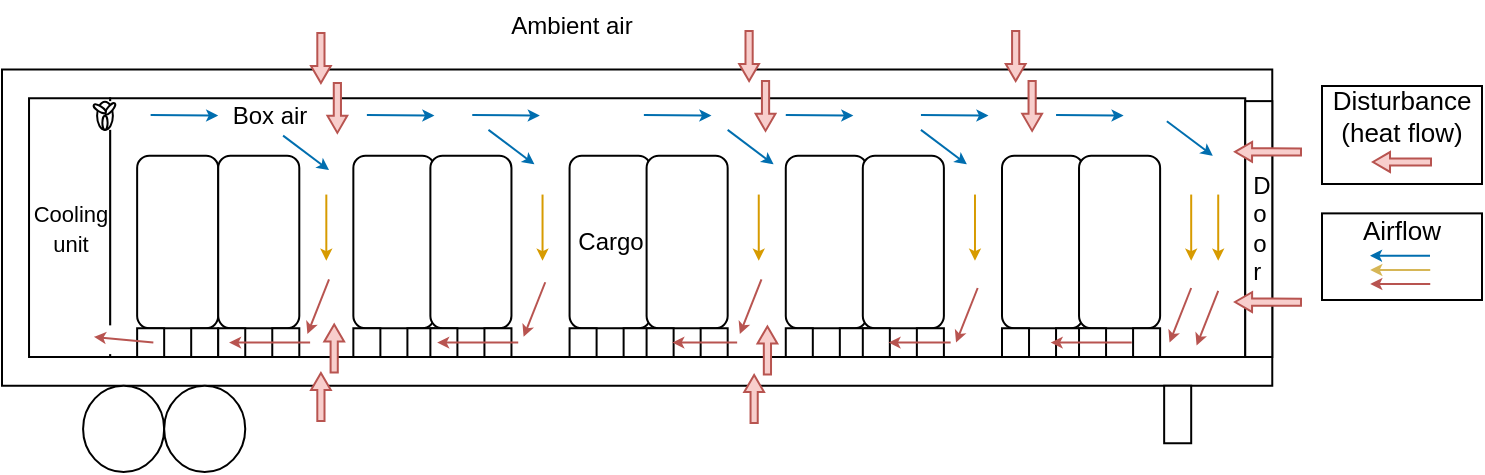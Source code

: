<mxfile version="17.4.0" type="github">
  <diagram id="Bs-IRYPDhbyPMLY3h52Y" name="Page-1">
    <mxGraphModel dx="898" dy="459" grid="1" gridSize="10" guides="1" tooltips="1" connect="1" arrows="1" fold="1" page="1" pageScale="1" pageWidth="827" pageHeight="1169" math="0" shadow="0">
      <root>
        <mxCell id="0" />
        <mxCell id="1" parent="0" />
        <mxCell id="JtWpHs-DaVjjZEOH7qaL-22" value="" style="rounded=0;whiteSpace=wrap;html=1;fontSize=13;" vertex="1" parent="1">
          <mxGeometry x="680" y="110.69" width="80" height="43.31" as="geometry" />
        </mxCell>
        <mxCell id="JtWpHs-DaVjjZEOH7qaL-21" value="" style="rounded=0;whiteSpace=wrap;html=1;fontSize=13;" vertex="1" parent="1">
          <mxGeometry x="680" y="47" width="80" height="49" as="geometry" />
        </mxCell>
        <mxCell id="JtWpHs-DaVjjZEOH7qaL-17" value="" style="endArrow=classic;html=1;rounded=0;fillColor=#f8cecc;strokeColor=#b85450;shape=flexArrow;width=3.6;endSize=2.503;endWidth=5.296;" edge="1" parent="1">
          <mxGeometry width="50" height="50" relative="1" as="geometry">
            <mxPoint x="735" y="85" as="sourcePoint" />
            <mxPoint x="705" y="85" as="targetPoint" />
          </mxGeometry>
        </mxCell>
        <mxCell id="JtWpHs-DaVjjZEOH7qaL-18" value="" style="endArrow=classic;html=1;rounded=0;fillColor=#1ba1e2;strokeColor=#006EAF;endSize=3;" edge="1" parent="1">
          <mxGeometry width="50" height="50" relative="1" as="geometry">
            <mxPoint x="734" y="131.87" as="sourcePoint" />
            <mxPoint x="704" y="131.87" as="targetPoint" />
          </mxGeometry>
        </mxCell>
        <mxCell id="JtWpHs-DaVjjZEOH7qaL-19" value="&lt;p style=&quot;line-height: 1&quot;&gt;&lt;/p&gt;&lt;div style=&quot;font-size: 13px;&quot;&gt;Disturbance&lt;/div&gt;&lt;div style=&quot;font-size: 13px;&quot;&gt;(heat flow)&lt;/div&gt;&lt;p&gt;&lt;/p&gt;" style="text;html=1;strokeColor=none;fillColor=none;align=center;verticalAlign=middle;whiteSpace=wrap;rounded=0;fontSize=9;" vertex="1" parent="1">
          <mxGeometry x="680.12" y="45.14" width="80" height="33.23" as="geometry" />
        </mxCell>
        <mxCell id="JtWpHs-DaVjjZEOH7qaL-20" value="&lt;p style=&quot;line-height: 1&quot;&gt;&lt;/p&gt;&lt;div style=&quot;text-align: justify ; font-size: 13px&quot;&gt;Airflow&lt;/div&gt;&lt;p&gt;&lt;/p&gt;" style="text;html=1;strokeColor=none;fillColor=none;align=center;verticalAlign=middle;whiteSpace=wrap;rounded=0;fontSize=9;" vertex="1" parent="1">
          <mxGeometry x="680" y="112.38" width="80" height="12.31" as="geometry" />
        </mxCell>
        <mxCell id="JtWpHs-DaVjjZEOH7qaL-23" value="" style="endArrow=classic;html=1;rounded=0;fillColor=#fff2cc;strokeColor=#d6b656;endSize=3;" edge="1" parent="1">
          <mxGeometry width="50" height="50" relative="1" as="geometry">
            <mxPoint x="734.12" y="139" as="sourcePoint" />
            <mxPoint x="704.12" y="139" as="targetPoint" />
          </mxGeometry>
        </mxCell>
        <mxCell id="JtWpHs-DaVjjZEOH7qaL-24" value="" style="endArrow=classic;html=1;rounded=0;fillColor=#f8cecc;strokeColor=#b85450;endSize=3;" edge="1" parent="1">
          <mxGeometry width="50" height="50" relative="1" as="geometry">
            <mxPoint x="734.12" y="146" as="sourcePoint" />
            <mxPoint x="704.12" y="146" as="targetPoint" />
          </mxGeometry>
        </mxCell>
        <mxCell id="JtWpHs-DaVjjZEOH7qaL-25" value="" style="group" vertex="1" connectable="0" parent="1">
          <mxGeometry x="20" y="4" width="650" height="236" as="geometry" />
        </mxCell>
        <mxCell id="wm6ZoheksM0Se62p-lOR-2" value="" style="rounded=0;whiteSpace=wrap;html=1;" parent="JtWpHs-DaVjjZEOH7qaL-25" vertex="1">
          <mxGeometry y="34.75" width="635.135" height="158.125" as="geometry" />
        </mxCell>
        <mxCell id="wm6ZoheksM0Se62p-lOR-3" value="" style="rounded=0;whiteSpace=wrap;html=1;" parent="JtWpHs-DaVjjZEOH7qaL-25" vertex="1">
          <mxGeometry x="54.054" y="49.125" width="567.568" height="129.375" as="geometry" />
        </mxCell>
        <mxCell id="wm6ZoheksM0Se62p-lOR-4" value="&lt;font style=&quot;font-size: 11px&quot;&gt;Cooling&lt;br&gt;unit&lt;/font&gt;" style="rounded=0;whiteSpace=wrap;html=1;" parent="JtWpHs-DaVjjZEOH7qaL-25" vertex="1">
          <mxGeometry x="13.514" y="49.125" width="40.541" height="129.375" as="geometry" />
        </mxCell>
        <mxCell id="wm6ZoheksM0Se62p-lOR-5" value="" style="ellipse;whiteSpace=wrap;html=1;" parent="JtWpHs-DaVjjZEOH7qaL-25" vertex="1">
          <mxGeometry x="40.541" y="192.875" width="40.541" height="43.125" as="geometry" />
        </mxCell>
        <mxCell id="wm6ZoheksM0Se62p-lOR-6" value="" style="ellipse;whiteSpace=wrap;html=1;" parent="JtWpHs-DaVjjZEOH7qaL-25" vertex="1">
          <mxGeometry x="81.081" y="192.875" width="40.541" height="43.125" as="geometry" />
        </mxCell>
        <mxCell id="wm6ZoheksM0Se62p-lOR-7" value="" style="rounded=0;whiteSpace=wrap;html=1;" parent="JtWpHs-DaVjjZEOH7qaL-25" vertex="1">
          <mxGeometry x="581.081" y="192.875" width="13.514" height="28.75" as="geometry" />
        </mxCell>
        <mxCell id="wm6ZoheksM0Se62p-lOR-8" value="" style="rounded=0;whiteSpace=wrap;html=1;strokeColor=none;" parent="JtWpHs-DaVjjZEOH7qaL-25" vertex="1">
          <mxGeometry x="33.784" y="50.562" width="40.541" height="14.375" as="geometry" />
        </mxCell>
        <mxCell id="wm6ZoheksM0Se62p-lOR-9" value="" style="rounded=0;whiteSpace=wrap;html=1;strokeColor=none;" parent="JtWpHs-DaVjjZEOH7qaL-25" vertex="1">
          <mxGeometry x="33.784" y="162.687" width="40.541" height="14.375" as="geometry" />
        </mxCell>
        <mxCell id="wm6ZoheksM0Se62p-lOR-15" value="" style="group" parent="JtWpHs-DaVjjZEOH7qaL-25" vertex="1" connectable="0">
          <mxGeometry x="45.946" y="50.562" width="10.878" height="14.375" as="geometry" />
        </mxCell>
        <mxCell id="wm6ZoheksM0Se62p-lOR-11" value="" style="ellipse;whiteSpace=wrap;html=1;" parent="wm6ZoheksM0Se62p-lOR-15" vertex="1">
          <mxGeometry x="1.607" y="0.308" width="7.889" height="14.067" as="geometry" />
        </mxCell>
        <mxCell id="wm6ZoheksM0Se62p-lOR-12" value="" style="ellipse;whiteSpace=wrap;html=1;rotation=40;" parent="wm6ZoheksM0Se62p-lOR-15" vertex="1">
          <mxGeometry x="6.866" y="0.308" width="2.63" height="7.034" as="geometry" />
        </mxCell>
        <mxCell id="wm6ZoheksM0Se62p-lOR-13" value="" style="ellipse;whiteSpace=wrap;html=1;rotation=-180;" parent="wm6ZoheksM0Se62p-lOR-15" vertex="1">
          <mxGeometry x="4.236" y="7.341" width="2.63" height="7.034" as="geometry" />
        </mxCell>
        <mxCell id="wm6ZoheksM0Se62p-lOR-14" value="" style="ellipse;whiteSpace=wrap;html=1;rotation=-57;" parent="wm6ZoheksM0Se62p-lOR-15" vertex="1">
          <mxGeometry x="1.607" y="0.308" width="2.63" height="7.034" as="geometry" />
        </mxCell>
        <mxCell id="wm6ZoheksM0Se62p-lOR-20" value="" style="endArrow=classic;html=1;rounded=0;fillColor=#1ba1e2;strokeColor=#006EAF;endSize=3;" parent="JtWpHs-DaVjjZEOH7qaL-25" edge="1">
          <mxGeometry width="50" height="50" relative="1" as="geometry">
            <mxPoint x="74.324" y="57.549" as="sourcePoint" />
            <mxPoint x="108.108" y="57.75" as="targetPoint" />
          </mxGeometry>
        </mxCell>
        <mxCell id="wm6ZoheksM0Se62p-lOR-21" value="" style="endArrow=classic;html=1;rounded=0;fillColor=#1ba1e2;strokeColor=#006EAF;endSize=3;" parent="JtWpHs-DaVjjZEOH7qaL-25" edge="1">
          <mxGeometry width="50" height="50" relative="1" as="geometry">
            <mxPoint x="182.432" y="57.549" as="sourcePoint" />
            <mxPoint x="216.216" y="57.75" as="targetPoint" />
          </mxGeometry>
        </mxCell>
        <mxCell id="wm6ZoheksM0Se62p-lOR-22" value="" style="endArrow=classic;html=1;rounded=0;fillColor=#1ba1e2;strokeColor=#006EAF;endSize=3;" parent="JtWpHs-DaVjjZEOH7qaL-25" edge="1">
          <mxGeometry width="50" height="50" relative="1" as="geometry">
            <mxPoint x="235.135" y="57.549" as="sourcePoint" />
            <mxPoint x="268.919" y="57.75" as="targetPoint" />
          </mxGeometry>
        </mxCell>
        <mxCell id="wm6ZoheksM0Se62p-lOR-23" value="" style="endArrow=classic;html=1;rounded=0;fillColor=#1ba1e2;strokeColor=#006EAF;endSize=3;" parent="JtWpHs-DaVjjZEOH7qaL-25" edge="1">
          <mxGeometry width="50" height="50" relative="1" as="geometry">
            <mxPoint x="320.946" y="57.549" as="sourcePoint" />
            <mxPoint x="354.73" y="57.75" as="targetPoint" />
          </mxGeometry>
        </mxCell>
        <mxCell id="wm6ZoheksM0Se62p-lOR-24" value="" style="endArrow=classic;html=1;rounded=0;fillColor=#1ba1e2;strokeColor=#006EAF;endSize=3;" parent="JtWpHs-DaVjjZEOH7qaL-25" edge="1">
          <mxGeometry width="50" height="50" relative="1" as="geometry">
            <mxPoint x="391.892" y="57.549" as="sourcePoint" />
            <mxPoint x="425.676" y="57.75" as="targetPoint" />
          </mxGeometry>
        </mxCell>
        <mxCell id="wm6ZoheksM0Se62p-lOR-25" value="" style="endArrow=classic;html=1;rounded=0;fillColor=#1ba1e2;strokeColor=#006EAF;endSize=3;" parent="JtWpHs-DaVjjZEOH7qaL-25" edge="1">
          <mxGeometry width="50" height="50" relative="1" as="geometry">
            <mxPoint x="459.459" y="57.549" as="sourcePoint" />
            <mxPoint x="493.243" y="57.75" as="targetPoint" />
          </mxGeometry>
        </mxCell>
        <mxCell id="wm6ZoheksM0Se62p-lOR-26" value="" style="endArrow=classic;html=1;rounded=0;fillColor=#1ba1e2;strokeColor=#006EAF;endSize=3;" parent="JtWpHs-DaVjjZEOH7qaL-25" edge="1">
          <mxGeometry width="50" height="50" relative="1" as="geometry">
            <mxPoint x="527.027" y="57.549" as="sourcePoint" />
            <mxPoint x="560.811" y="57.75" as="targetPoint" />
          </mxGeometry>
        </mxCell>
        <mxCell id="wm6ZoheksM0Se62p-lOR-27" value="" style="endArrow=classic;html=1;rounded=0;fillColor=#1ba1e2;strokeColor=#006EAF;endSize=3;" parent="JtWpHs-DaVjjZEOH7qaL-25" edge="1">
          <mxGeometry width="50" height="50" relative="1" as="geometry">
            <mxPoint x="582.432" y="60.625" as="sourcePoint" />
            <mxPoint x="605.405" y="77.875" as="targetPoint" />
          </mxGeometry>
        </mxCell>
        <mxCell id="wm6ZoheksM0Se62p-lOR-30" value="" style="endArrow=classic;html=1;rounded=0;fillColor=#1ba1e2;strokeColor=#006EAF;endSize=3;" parent="JtWpHs-DaVjjZEOH7qaL-25" edge="1">
          <mxGeometry width="50" height="50" relative="1" as="geometry">
            <mxPoint x="362.838" y="64.938" as="sourcePoint" />
            <mxPoint x="385.811" y="82.187" as="targetPoint" />
          </mxGeometry>
        </mxCell>
        <mxCell id="wm6ZoheksM0Se62p-lOR-32" value="" style="endArrow=classic;html=1;rounded=0;fillColor=#1ba1e2;strokeColor=#006EAF;endSize=3;" parent="JtWpHs-DaVjjZEOH7qaL-25" edge="1">
          <mxGeometry width="50" height="50" relative="1" as="geometry">
            <mxPoint x="243.243" y="64.938" as="sourcePoint" />
            <mxPoint x="266.216" y="82.187" as="targetPoint" />
          </mxGeometry>
        </mxCell>
        <mxCell id="wm6ZoheksM0Se62p-lOR-33" value="" style="endArrow=classic;html=1;rounded=0;fillColor=#1ba1e2;strokeColor=#006EAF;endSize=3;" parent="JtWpHs-DaVjjZEOH7qaL-25" edge="1">
          <mxGeometry width="50" height="50" relative="1" as="geometry">
            <mxPoint x="140.541" y="67.812" as="sourcePoint" />
            <mxPoint x="163.514" y="85.062" as="targetPoint" />
          </mxGeometry>
        </mxCell>
        <mxCell id="wm6ZoheksM0Se62p-lOR-34" value="" style="endArrow=classic;html=1;rounded=0;fillColor=#ffe6cc;strokeColor=#d79b00;endSize=3;" parent="JtWpHs-DaVjjZEOH7qaL-25" edge="1">
          <mxGeometry width="50" height="50" relative="1" as="geometry">
            <mxPoint x="162.162" y="97.281" as="sourcePoint" />
            <mxPoint x="162.162" y="130.344" as="targetPoint" />
          </mxGeometry>
        </mxCell>
        <mxCell id="wm6ZoheksM0Se62p-lOR-37" value="" style="endArrow=classic;html=1;rounded=0;fillColor=#ffe6cc;strokeColor=#d79b00;endSize=3;" parent="JtWpHs-DaVjjZEOH7qaL-25" edge="1">
          <mxGeometry width="50" height="50" relative="1" as="geometry">
            <mxPoint x="270.27" y="97.281" as="sourcePoint" />
            <mxPoint x="270.27" y="130.344" as="targetPoint" />
          </mxGeometry>
        </mxCell>
        <mxCell id="wm6ZoheksM0Se62p-lOR-39" value="" style="endArrow=classic;html=1;rounded=0;fillColor=#ffe6cc;strokeColor=#d79b00;endSize=3;" parent="JtWpHs-DaVjjZEOH7qaL-25" edge="1">
          <mxGeometry width="50" height="50" relative="1" as="geometry">
            <mxPoint x="378.378" y="97.281" as="sourcePoint" />
            <mxPoint x="378.378" y="130.344" as="targetPoint" />
          </mxGeometry>
        </mxCell>
        <mxCell id="wm6ZoheksM0Se62p-lOR-40" value="" style="endArrow=classic;html=1;rounded=0;fillColor=#1ba1e2;strokeColor=#006EAF;endSize=3;" parent="JtWpHs-DaVjjZEOH7qaL-25" edge="1">
          <mxGeometry width="50" height="50" relative="1" as="geometry">
            <mxPoint x="459.459" y="64.938" as="sourcePoint" />
            <mxPoint x="482.432" y="82.187" as="targetPoint" />
          </mxGeometry>
        </mxCell>
        <mxCell id="wm6ZoheksM0Se62p-lOR-41" value="" style="endArrow=classic;html=1;rounded=0;fillColor=#ffe6cc;strokeColor=#d79b00;endSize=3;" parent="JtWpHs-DaVjjZEOH7qaL-25" edge="1">
          <mxGeometry width="50" height="50" relative="1" as="geometry">
            <mxPoint x="486.486" y="97.281" as="sourcePoint" />
            <mxPoint x="486.486" y="130.344" as="targetPoint" />
          </mxGeometry>
        </mxCell>
        <mxCell id="wm6ZoheksM0Se62p-lOR-43" value="" style="endArrow=classic;html=1;rounded=0;fillColor=#ffe6cc;strokeColor=#d79b00;endSize=3;" parent="JtWpHs-DaVjjZEOH7qaL-25" edge="1">
          <mxGeometry width="50" height="50" relative="1" as="geometry">
            <mxPoint x="608.108" y="97.281" as="sourcePoint" />
            <mxPoint x="608.108" y="130.344" as="targetPoint" />
          </mxGeometry>
        </mxCell>
        <mxCell id="wm6ZoheksM0Se62p-lOR-47" value="" style="group" parent="JtWpHs-DaVjjZEOH7qaL-25" vertex="1" connectable="0">
          <mxGeometry x="67.568" y="77.875" width="40.541" height="100.625" as="geometry" />
        </mxCell>
        <mxCell id="wm6ZoheksM0Se62p-lOR-44" value="" style="rounded=1;whiteSpace=wrap;html=1;" parent="wm6ZoheksM0Se62p-lOR-47" vertex="1">
          <mxGeometry width="40.541" height="86.25" as="geometry" />
        </mxCell>
        <mxCell id="wm6ZoheksM0Se62p-lOR-45" value="" style="rounded=0;whiteSpace=wrap;html=1;" parent="wm6ZoheksM0Se62p-lOR-47" vertex="1">
          <mxGeometry y="86.25" width="13.514" height="14.375" as="geometry" />
        </mxCell>
        <mxCell id="wm6ZoheksM0Se62p-lOR-46" value="" style="rounded=0;whiteSpace=wrap;html=1;" parent="wm6ZoheksM0Se62p-lOR-47" vertex="1">
          <mxGeometry x="27.027" y="86.25" width="13.514" height="14.375" as="geometry" />
        </mxCell>
        <mxCell id="wm6ZoheksM0Se62p-lOR-50" value="" style="group" parent="JtWpHs-DaVjjZEOH7qaL-25" vertex="1" connectable="0">
          <mxGeometry x="108.108" y="77.875" width="40.541" height="100.625" as="geometry" />
        </mxCell>
        <mxCell id="wm6ZoheksM0Se62p-lOR-51" value="" style="rounded=1;whiteSpace=wrap;html=1;" parent="wm6ZoheksM0Se62p-lOR-50" vertex="1">
          <mxGeometry width="40.541" height="86.25" as="geometry" />
        </mxCell>
        <mxCell id="wm6ZoheksM0Se62p-lOR-52" value="" style="rounded=0;whiteSpace=wrap;html=1;" parent="wm6ZoheksM0Se62p-lOR-50" vertex="1">
          <mxGeometry y="86.25" width="13.514" height="14.375" as="geometry" />
        </mxCell>
        <mxCell id="wm6ZoheksM0Se62p-lOR-53" value="" style="rounded=0;whiteSpace=wrap;html=1;" parent="wm6ZoheksM0Se62p-lOR-50" vertex="1">
          <mxGeometry x="27.027" y="86.25" width="13.514" height="14.375" as="geometry" />
        </mxCell>
        <mxCell id="wm6ZoheksM0Se62p-lOR-54" value="" style="group" parent="JtWpHs-DaVjjZEOH7qaL-25" vertex="1" connectable="0">
          <mxGeometry x="175.676" y="77.875" width="40.541" height="100.625" as="geometry" />
        </mxCell>
        <mxCell id="wm6ZoheksM0Se62p-lOR-55" value="" style="rounded=1;whiteSpace=wrap;html=1;" parent="wm6ZoheksM0Se62p-lOR-54" vertex="1">
          <mxGeometry width="40.541" height="86.25" as="geometry" />
        </mxCell>
        <mxCell id="wm6ZoheksM0Se62p-lOR-56" value="" style="rounded=0;whiteSpace=wrap;html=1;" parent="wm6ZoheksM0Se62p-lOR-54" vertex="1">
          <mxGeometry y="86.25" width="13.514" height="14.375" as="geometry" />
        </mxCell>
        <mxCell id="wm6ZoheksM0Se62p-lOR-57" value="" style="rounded=0;whiteSpace=wrap;html=1;" parent="wm6ZoheksM0Se62p-lOR-54" vertex="1">
          <mxGeometry x="27.027" y="86.25" width="13.514" height="14.375" as="geometry" />
        </mxCell>
        <mxCell id="wm6ZoheksM0Se62p-lOR-58" value="" style="group" parent="JtWpHs-DaVjjZEOH7qaL-25" vertex="1" connectable="0">
          <mxGeometry x="214.189" y="77.875" width="40.541" height="100.625" as="geometry" />
        </mxCell>
        <mxCell id="wm6ZoheksM0Se62p-lOR-59" value="" style="rounded=1;whiteSpace=wrap;html=1;" parent="wm6ZoheksM0Se62p-lOR-58" vertex="1">
          <mxGeometry width="40.541" height="86.25" as="geometry" />
        </mxCell>
        <mxCell id="wm6ZoheksM0Se62p-lOR-60" value="" style="rounded=0;whiteSpace=wrap;html=1;" parent="wm6ZoheksM0Se62p-lOR-58" vertex="1">
          <mxGeometry y="86.25" width="13.514" height="14.375" as="geometry" />
        </mxCell>
        <mxCell id="wm6ZoheksM0Se62p-lOR-61" value="" style="rounded=0;whiteSpace=wrap;html=1;" parent="wm6ZoheksM0Se62p-lOR-58" vertex="1">
          <mxGeometry x="27.027" y="86.25" width="13.514" height="14.375" as="geometry" />
        </mxCell>
        <mxCell id="wm6ZoheksM0Se62p-lOR-62" value="" style="group" parent="JtWpHs-DaVjjZEOH7qaL-25" vertex="1" connectable="0">
          <mxGeometry x="283.784" y="77.875" width="40.541" height="100.625" as="geometry" />
        </mxCell>
        <mxCell id="wm6ZoheksM0Se62p-lOR-63" value="&lt;font style=&quot;font-size: 12px&quot;&gt;Cargo&lt;/font&gt;" style="rounded=1;whiteSpace=wrap;html=1;" parent="wm6ZoheksM0Se62p-lOR-62" vertex="1">
          <mxGeometry width="40.541" height="86.25" as="geometry" />
        </mxCell>
        <mxCell id="wm6ZoheksM0Se62p-lOR-64" value="" style="rounded=0;whiteSpace=wrap;html=1;" parent="wm6ZoheksM0Se62p-lOR-62" vertex="1">
          <mxGeometry y="86.25" width="13.514" height="14.375" as="geometry" />
        </mxCell>
        <mxCell id="wm6ZoheksM0Se62p-lOR-65" value="" style="rounded=0;whiteSpace=wrap;html=1;" parent="wm6ZoheksM0Se62p-lOR-62" vertex="1">
          <mxGeometry x="27.027" y="86.25" width="13.514" height="14.375" as="geometry" />
        </mxCell>
        <mxCell id="wm6ZoheksM0Se62p-lOR-66" value="" style="group" parent="JtWpHs-DaVjjZEOH7qaL-25" vertex="1" connectable="0">
          <mxGeometry x="322.297" y="77.875" width="40.541" height="100.625" as="geometry" />
        </mxCell>
        <mxCell id="wm6ZoheksM0Se62p-lOR-67" value="" style="rounded=1;whiteSpace=wrap;html=1;" parent="wm6ZoheksM0Se62p-lOR-66" vertex="1">
          <mxGeometry width="40.541" height="86.25" as="geometry" />
        </mxCell>
        <mxCell id="wm6ZoheksM0Se62p-lOR-68" value="" style="rounded=0;whiteSpace=wrap;html=1;" parent="wm6ZoheksM0Se62p-lOR-66" vertex="1">
          <mxGeometry y="86.25" width="13.514" height="14.375" as="geometry" />
        </mxCell>
        <mxCell id="wm6ZoheksM0Se62p-lOR-69" value="" style="rounded=0;whiteSpace=wrap;html=1;" parent="wm6ZoheksM0Se62p-lOR-66" vertex="1">
          <mxGeometry x="27.027" y="86.25" width="13.514" height="14.375" as="geometry" />
        </mxCell>
        <mxCell id="wm6ZoheksM0Se62p-lOR-78" value="" style="group" parent="JtWpHs-DaVjjZEOH7qaL-25" vertex="1" connectable="0">
          <mxGeometry x="391.892" y="77.875" width="40.541" height="100.625" as="geometry" />
        </mxCell>
        <mxCell id="wm6ZoheksM0Se62p-lOR-79" value="" style="rounded=1;whiteSpace=wrap;html=1;" parent="wm6ZoheksM0Se62p-lOR-78" vertex="1">
          <mxGeometry width="40.541" height="86.25" as="geometry" />
        </mxCell>
        <mxCell id="wm6ZoheksM0Se62p-lOR-80" value="" style="rounded=0;whiteSpace=wrap;html=1;" parent="wm6ZoheksM0Se62p-lOR-78" vertex="1">
          <mxGeometry y="86.25" width="13.514" height="14.375" as="geometry" />
        </mxCell>
        <mxCell id="wm6ZoheksM0Se62p-lOR-81" value="" style="rounded=0;whiteSpace=wrap;html=1;" parent="wm6ZoheksM0Se62p-lOR-78" vertex="1">
          <mxGeometry x="27.027" y="86.25" width="13.514" height="14.375" as="geometry" />
        </mxCell>
        <mxCell id="wm6ZoheksM0Se62p-lOR-82" value="" style="group" parent="JtWpHs-DaVjjZEOH7qaL-25" vertex="1" connectable="0">
          <mxGeometry x="430.405" y="77.875" width="40.541" height="100.625" as="geometry" />
        </mxCell>
        <mxCell id="wm6ZoheksM0Se62p-lOR-83" value="" style="rounded=1;whiteSpace=wrap;html=1;" parent="wm6ZoheksM0Se62p-lOR-82" vertex="1">
          <mxGeometry width="40.541" height="86.25" as="geometry" />
        </mxCell>
        <mxCell id="wm6ZoheksM0Se62p-lOR-84" value="" style="rounded=0;whiteSpace=wrap;html=1;" parent="wm6ZoheksM0Se62p-lOR-82" vertex="1">
          <mxGeometry y="86.25" width="13.514" height="14.375" as="geometry" />
        </mxCell>
        <mxCell id="wm6ZoheksM0Se62p-lOR-85" value="" style="rounded=0;whiteSpace=wrap;html=1;" parent="wm6ZoheksM0Se62p-lOR-82" vertex="1">
          <mxGeometry x="27.027" y="86.25" width="13.514" height="14.375" as="geometry" />
        </mxCell>
        <mxCell id="wm6ZoheksM0Se62p-lOR-86" value="" style="group" parent="JtWpHs-DaVjjZEOH7qaL-25" vertex="1" connectable="0">
          <mxGeometry x="500.0" y="77.875" width="40.541" height="100.625" as="geometry" />
        </mxCell>
        <mxCell id="wm6ZoheksM0Se62p-lOR-87" value="" style="rounded=1;whiteSpace=wrap;html=1;" parent="wm6ZoheksM0Se62p-lOR-86" vertex="1">
          <mxGeometry width="40.541" height="86.25" as="geometry" />
        </mxCell>
        <mxCell id="wm6ZoheksM0Se62p-lOR-88" value="" style="rounded=0;whiteSpace=wrap;html=1;" parent="wm6ZoheksM0Se62p-lOR-86" vertex="1">
          <mxGeometry y="86.25" width="13.514" height="14.375" as="geometry" />
        </mxCell>
        <mxCell id="wm6ZoheksM0Se62p-lOR-89" value="" style="rounded=0;whiteSpace=wrap;html=1;" parent="wm6ZoheksM0Se62p-lOR-86" vertex="1">
          <mxGeometry x="27.027" y="86.25" width="13.514" height="14.375" as="geometry" />
        </mxCell>
        <mxCell id="wm6ZoheksM0Se62p-lOR-90" value="" style="group" parent="JtWpHs-DaVjjZEOH7qaL-25" vertex="1" connectable="0">
          <mxGeometry x="538.514" y="77.875" width="40.541" height="100.625" as="geometry" />
        </mxCell>
        <mxCell id="wm6ZoheksM0Se62p-lOR-91" value="" style="rounded=1;whiteSpace=wrap;html=1;" parent="wm6ZoheksM0Se62p-lOR-90" vertex="1">
          <mxGeometry width="40.541" height="86.25" as="geometry" />
        </mxCell>
        <mxCell id="wm6ZoheksM0Se62p-lOR-92" value="" style="rounded=0;whiteSpace=wrap;html=1;" parent="wm6ZoheksM0Se62p-lOR-90" vertex="1">
          <mxGeometry y="86.25" width="13.514" height="14.375" as="geometry" />
        </mxCell>
        <mxCell id="wm6ZoheksM0Se62p-lOR-93" value="" style="rounded=0;whiteSpace=wrap;html=1;" parent="wm6ZoheksM0Se62p-lOR-90" vertex="1">
          <mxGeometry x="27.027" y="86.25" width="13.514" height="14.375" as="geometry" />
        </mxCell>
        <mxCell id="wm6ZoheksM0Se62p-lOR-94" value="" style="endArrow=classic;html=1;rounded=0;fillColor=#ffe6cc;strokeColor=#d79b00;endSize=3;" parent="JtWpHs-DaVjjZEOH7qaL-25" edge="1">
          <mxGeometry width="50" height="50" relative="1" as="geometry">
            <mxPoint x="594.595" y="97.281" as="sourcePoint" />
            <mxPoint x="594.595" y="130.344" as="targetPoint" />
          </mxGeometry>
        </mxCell>
        <mxCell id="wm6ZoheksM0Se62p-lOR-95" value="" style="endArrow=classic;html=1;rounded=0;fillColor=#f8cecc;strokeColor=#b85450;endSize=3;" parent="JtWpHs-DaVjjZEOH7qaL-25" edge="1">
          <mxGeometry width="50" height="50" relative="1" as="geometry">
            <mxPoint x="594.595" y="144.0" as="sourcePoint" />
            <mxPoint x="583.784" y="171.312" as="targetPoint" />
          </mxGeometry>
        </mxCell>
        <mxCell id="wm6ZoheksM0Se62p-lOR-96" value="" style="endArrow=classic;html=1;rounded=0;fillColor=#f8cecc;strokeColor=#b85450;endSize=3;" parent="JtWpHs-DaVjjZEOH7qaL-25" edge="1">
          <mxGeometry width="50" height="50" relative="1" as="geometry">
            <mxPoint x="608.108" y="145.437" as="sourcePoint" />
            <mxPoint x="597.297" y="172.75" as="targetPoint" />
          </mxGeometry>
        </mxCell>
        <mxCell id="wm6ZoheksM0Se62p-lOR-98" value="" style="endArrow=classic;html=1;rounded=0;fillColor=#f8cecc;strokeColor=#b85450;endSize=3;" parent="JtWpHs-DaVjjZEOH7qaL-25" edge="1">
          <mxGeometry width="50" height="50" relative="1" as="geometry">
            <mxPoint x="564.865" y="171.312" as="sourcePoint" />
            <mxPoint x="524.324" y="171.312" as="targetPoint" />
          </mxGeometry>
        </mxCell>
        <mxCell id="wm6ZoheksM0Se62p-lOR-99" value="" style="endArrow=classic;html=1;rounded=0;fillColor=#f8cecc;strokeColor=#b85450;endSize=3;" parent="JtWpHs-DaVjjZEOH7qaL-25" edge="1">
          <mxGeometry width="50" height="50" relative="1" as="geometry">
            <mxPoint x="474.324" y="171.312" as="sourcePoint" />
            <mxPoint x="443.243" y="171.312" as="targetPoint" />
          </mxGeometry>
        </mxCell>
        <mxCell id="wm6ZoheksM0Se62p-lOR-100" value="" style="endArrow=classic;html=1;rounded=0;fillColor=#f8cecc;strokeColor=#b85450;endSize=3;" parent="JtWpHs-DaVjjZEOH7qaL-25" edge="1">
          <mxGeometry width="50" height="50" relative="1" as="geometry">
            <mxPoint x="367.568" y="171.312" as="sourcePoint" />
            <mxPoint x="335.135" y="171.312" as="targetPoint" />
          </mxGeometry>
        </mxCell>
        <mxCell id="wm6ZoheksM0Se62p-lOR-101" value="" style="endArrow=classic;html=1;rounded=0;fillColor=#f8cecc;strokeColor=#b85450;endSize=3;" parent="JtWpHs-DaVjjZEOH7qaL-25" edge="1">
          <mxGeometry width="50" height="50" relative="1" as="geometry">
            <mxPoint x="258.108" y="171.312" as="sourcePoint" />
            <mxPoint x="217.568" y="171.312" as="targetPoint" />
          </mxGeometry>
        </mxCell>
        <mxCell id="wm6ZoheksM0Se62p-lOR-102" value="" style="endArrow=classic;html=1;rounded=0;fillColor=#f8cecc;strokeColor=#b85450;endSize=3;" parent="JtWpHs-DaVjjZEOH7qaL-25" edge="1">
          <mxGeometry width="50" height="50" relative="1" as="geometry">
            <mxPoint x="154.054" y="171.312" as="sourcePoint" />
            <mxPoint x="113.514" y="171.312" as="targetPoint" />
          </mxGeometry>
        </mxCell>
        <mxCell id="wm6ZoheksM0Se62p-lOR-103" value="" style="endArrow=classic;html=1;rounded=0;fillColor=#f8cecc;strokeColor=#b85450;endSize=3;" parent="JtWpHs-DaVjjZEOH7qaL-25" edge="1">
          <mxGeometry width="50" height="50" relative="1" as="geometry">
            <mxPoint x="75.676" y="171.312" as="sourcePoint" />
            <mxPoint x="45.946" y="168.437" as="targetPoint" />
          </mxGeometry>
        </mxCell>
        <mxCell id="wm6ZoheksM0Se62p-lOR-105" value="" style="endArrow=classic;html=1;rounded=0;fillColor=#f8cecc;strokeColor=#b85450;endSize=3;" parent="JtWpHs-DaVjjZEOH7qaL-25" edge="1">
          <mxGeometry width="50" height="50" relative="1" as="geometry">
            <mxPoint x="487.838" y="144.0" as="sourcePoint" />
            <mxPoint x="477.027" y="171.312" as="targetPoint" />
          </mxGeometry>
        </mxCell>
        <mxCell id="wm6ZoheksM0Se62p-lOR-106" value="" style="endArrow=classic;html=1;rounded=0;fillColor=#f8cecc;strokeColor=#b85450;endSize=3;" parent="JtWpHs-DaVjjZEOH7qaL-25" edge="1">
          <mxGeometry width="50" height="50" relative="1" as="geometry">
            <mxPoint x="379.73" y="139.687" as="sourcePoint" />
            <mxPoint x="368.919" y="167.0" as="targetPoint" />
          </mxGeometry>
        </mxCell>
        <mxCell id="wm6ZoheksM0Se62p-lOR-107" value="" style="endArrow=classic;html=1;rounded=0;fillColor=#f8cecc;strokeColor=#b85450;endSize=3;" parent="JtWpHs-DaVjjZEOH7qaL-25" edge="1">
          <mxGeometry width="50" height="50" relative="1" as="geometry">
            <mxPoint x="271.622" y="141.125" as="sourcePoint" />
            <mxPoint x="260.811" y="168.437" as="targetPoint" />
          </mxGeometry>
        </mxCell>
        <mxCell id="wm6ZoheksM0Se62p-lOR-108" value="" style="endArrow=classic;html=1;rounded=0;fillColor=#f8cecc;strokeColor=#b85450;endSize=3;" parent="JtWpHs-DaVjjZEOH7qaL-25" edge="1">
          <mxGeometry width="50" height="50" relative="1" as="geometry">
            <mxPoint x="163.514" y="139.687" as="sourcePoint" />
            <mxPoint x="152.703" y="167.0" as="targetPoint" />
          </mxGeometry>
        </mxCell>
        <mxCell id="wm6ZoheksM0Se62p-lOR-111" value="" style="rounded=0;whiteSpace=wrap;html=1;fontSize=9;" parent="JtWpHs-DaVjjZEOH7qaL-25" vertex="1">
          <mxGeometry x="621.622" y="50.562" width="13.514" height="127.938" as="geometry" />
        </mxCell>
        <mxCell id="wm6ZoheksM0Se62p-lOR-112" value="&lt;p style=&quot;line-height: 1&quot;&gt;&lt;/p&gt;&lt;div style=&quot;text-align: justify ; font-size: 12px&quot;&gt;&lt;font style=&quot;font-size: 12px&quot;&gt;D&lt;/font&gt;&lt;/div&gt;&lt;div style=&quot;text-align: justify ; font-size: 12px&quot;&gt;&lt;font style=&quot;font-size: 12px&quot;&gt;o&lt;/font&gt;&lt;/div&gt;&lt;div style=&quot;text-align: justify ; font-size: 12px&quot;&gt;&lt;font style=&quot;font-size: 12px&quot;&gt;o&lt;/font&gt;&lt;/div&gt;&lt;div style=&quot;text-align: justify ; font-size: 12px&quot;&gt;&lt;font style=&quot;font-size: 12px&quot;&gt;r&lt;/font&gt;&lt;/div&gt;&lt;p&gt;&lt;/p&gt;" style="text;html=1;strokeColor=none;fillColor=none;align=center;verticalAlign=middle;whiteSpace=wrap;rounded=0;fontSize=9;" parent="JtWpHs-DaVjjZEOH7qaL-25" vertex="1">
          <mxGeometry x="622.973" y="63.5" width="13.514" height="100.625" as="geometry" />
        </mxCell>
        <mxCell id="wm6ZoheksM0Se62p-lOR-113" value="&lt;font style=&quot;font-size: 12px&quot;&gt;Ambient air&lt;/font&gt;" style="text;html=1;strokeColor=none;fillColor=none;align=center;verticalAlign=middle;whiteSpace=wrap;rounded=0;fontSize=9;" parent="JtWpHs-DaVjjZEOH7qaL-25" vertex="1">
          <mxGeometry x="247.98" y="3" width="74.32" height="20" as="geometry" />
        </mxCell>
        <mxCell id="wm6ZoheksM0Se62p-lOR-122" value="&lt;font style=&quot;font-size: 12px&quot;&gt;Box air&lt;/font&gt;" style="text;html=1;strokeColor=none;fillColor=none;align=center;verticalAlign=middle;whiteSpace=wrap;rounded=0;fontSize=9;" parent="JtWpHs-DaVjjZEOH7qaL-25" vertex="1">
          <mxGeometry x="109.459" y="50.562" width="50.0" height="14.375" as="geometry" />
        </mxCell>
        <mxCell id="JtWpHs-DaVjjZEOH7qaL-2" value="" style="endArrow=classic;html=1;rounded=0;fillColor=#f8cecc;strokeColor=#b85450;shape=flexArrow;width=3.6;endSize=2.503;endWidth=5.296;" edge="1" parent="JtWpHs-DaVjjZEOH7qaL-25">
          <mxGeometry width="50" height="50" relative="1" as="geometry">
            <mxPoint x="159.456" y="211.0" as="sourcePoint" />
            <mxPoint x="159.456" y="186.0" as="targetPoint" />
          </mxGeometry>
        </mxCell>
        <mxCell id="JtWpHs-DaVjjZEOH7qaL-3" value="" style="endArrow=classic;html=1;rounded=0;fillColor=#f8cecc;strokeColor=#b85450;shape=flexArrow;width=3.6;endSize=2.503;endWidth=5.296;" edge="1" parent="JtWpHs-DaVjjZEOH7qaL-25">
          <mxGeometry width="50" height="50" relative="1" as="geometry">
            <mxPoint x="166.096" y="186.69" as="sourcePoint" />
            <mxPoint x="166.096" y="161.69" as="targetPoint" />
          </mxGeometry>
        </mxCell>
        <mxCell id="JtWpHs-DaVjjZEOH7qaL-4" value="" style="endArrow=classic;html=1;rounded=0;fillColor=#f8cecc;strokeColor=#b85450;shape=flexArrow;width=3.6;endSize=2.503;endWidth=5.296;" edge="1" parent="JtWpHs-DaVjjZEOH7qaL-25">
          <mxGeometry width="50" height="50" relative="1" as="geometry">
            <mxPoint x="376.072" y="212.0" as="sourcePoint" />
            <mxPoint x="376.072" y="187.0" as="targetPoint" />
          </mxGeometry>
        </mxCell>
        <mxCell id="JtWpHs-DaVjjZEOH7qaL-5" value="" style="endArrow=classic;html=1;rounded=0;fillColor=#f8cecc;strokeColor=#b85450;shape=flexArrow;width=3.6;endSize=2.503;endWidth=5.296;" edge="1" parent="JtWpHs-DaVjjZEOH7qaL-25">
          <mxGeometry width="50" height="50" relative="1" as="geometry">
            <mxPoint x="382.712" y="187.69" as="sourcePoint" />
            <mxPoint x="382.712" y="162.69" as="targetPoint" />
          </mxGeometry>
        </mxCell>
        <mxCell id="JtWpHs-DaVjjZEOH7qaL-8" value="" style="endArrow=classic;html=1;rounded=0;fillColor=#f8cecc;strokeColor=#b85450;shape=flexArrow;width=3.6;endSize=2.503;endWidth=5.296;" edge="1" parent="JtWpHs-DaVjjZEOH7qaL-25">
          <mxGeometry width="50" height="50" relative="1" as="geometry">
            <mxPoint x="159.456" y="16" as="sourcePoint" />
            <mxPoint x="159.456" y="42.0" as="targetPoint" />
          </mxGeometry>
        </mxCell>
        <mxCell id="JtWpHs-DaVjjZEOH7qaL-9" value="" style="endArrow=classic;html=1;rounded=0;fillColor=#f8cecc;strokeColor=#b85450;shape=flexArrow;width=3.6;endSize=2.503;endWidth=5.296;" edge="1" parent="JtWpHs-DaVjjZEOH7qaL-25">
          <mxGeometry width="50" height="50" relative="1" as="geometry">
            <mxPoint x="167.684" y="40.94" as="sourcePoint" />
            <mxPoint x="167.684" y="66.94" as="targetPoint" />
          </mxGeometry>
        </mxCell>
        <mxCell id="JtWpHs-DaVjjZEOH7qaL-10" value="" style="endArrow=classic;html=1;rounded=0;fillColor=#f8cecc;strokeColor=#b85450;shape=flexArrow;width=3.6;endSize=2.503;endWidth=5.296;" edge="1" parent="JtWpHs-DaVjjZEOH7qaL-25">
          <mxGeometry width="50" height="50" relative="1" as="geometry">
            <mxPoint x="373.544" y="15" as="sourcePoint" />
            <mxPoint x="373.544" y="41.0" as="targetPoint" />
          </mxGeometry>
        </mxCell>
        <mxCell id="JtWpHs-DaVjjZEOH7qaL-11" value="" style="endArrow=classic;html=1;rounded=0;fillColor=#f8cecc;strokeColor=#b85450;shape=flexArrow;width=3.6;endSize=2.503;endWidth=5.296;" edge="1" parent="JtWpHs-DaVjjZEOH7qaL-25">
          <mxGeometry width="50" height="50" relative="1" as="geometry">
            <mxPoint x="381.772" y="39.94" as="sourcePoint" />
            <mxPoint x="381.772" y="65.94" as="targetPoint" />
          </mxGeometry>
        </mxCell>
        <mxCell id="JtWpHs-DaVjjZEOH7qaL-12" value="" style="endArrow=classic;html=1;rounded=0;fillColor=#f8cecc;strokeColor=#b85450;shape=flexArrow;width=3.6;endSize=2.503;endWidth=5.296;" edge="1" parent="JtWpHs-DaVjjZEOH7qaL-25">
          <mxGeometry width="50" height="50" relative="1" as="geometry">
            <mxPoint x="506.835" y="15" as="sourcePoint" />
            <mxPoint x="506.835" y="41.0" as="targetPoint" />
          </mxGeometry>
        </mxCell>
        <mxCell id="JtWpHs-DaVjjZEOH7qaL-13" value="" style="endArrow=classic;html=1;rounded=0;fillColor=#f8cecc;strokeColor=#b85450;shape=flexArrow;width=3.6;endSize=2.503;endWidth=5.296;" edge="1" parent="JtWpHs-DaVjjZEOH7qaL-25">
          <mxGeometry width="50" height="50" relative="1" as="geometry">
            <mxPoint x="515.063" y="39.94" as="sourcePoint" />
            <mxPoint x="515.063" y="65.94" as="targetPoint" />
          </mxGeometry>
        </mxCell>
        <mxCell id="JtWpHs-DaVjjZEOH7qaL-14" value="" style="endArrow=classic;html=1;rounded=0;fillColor=#f8cecc;strokeColor=#b85450;shape=flexArrow;width=3.6;endSize=2.503;endWidth=5.296;" edge="1" parent="JtWpHs-DaVjjZEOH7qaL-25">
          <mxGeometry width="50" height="50" relative="1" as="geometry">
            <mxPoint x="650" y="76.0" as="sourcePoint" />
            <mxPoint x="616.035" y="75.88" as="targetPoint" />
          </mxGeometry>
        </mxCell>
        <mxCell id="JtWpHs-DaVjjZEOH7qaL-15" value="" style="endArrow=classic;html=1;rounded=0;fillColor=#f8cecc;strokeColor=#b85450;shape=flexArrow;width=3.6;endSize=2.503;endWidth=5.296;" edge="1" parent="JtWpHs-DaVjjZEOH7qaL-25">
          <mxGeometry width="50" height="50" relative="1" as="geometry">
            <mxPoint x="650" y="151.12" as="sourcePoint" />
            <mxPoint x="616.035" y="151.0" as="targetPoint" />
          </mxGeometry>
        </mxCell>
      </root>
    </mxGraphModel>
  </diagram>
</mxfile>
